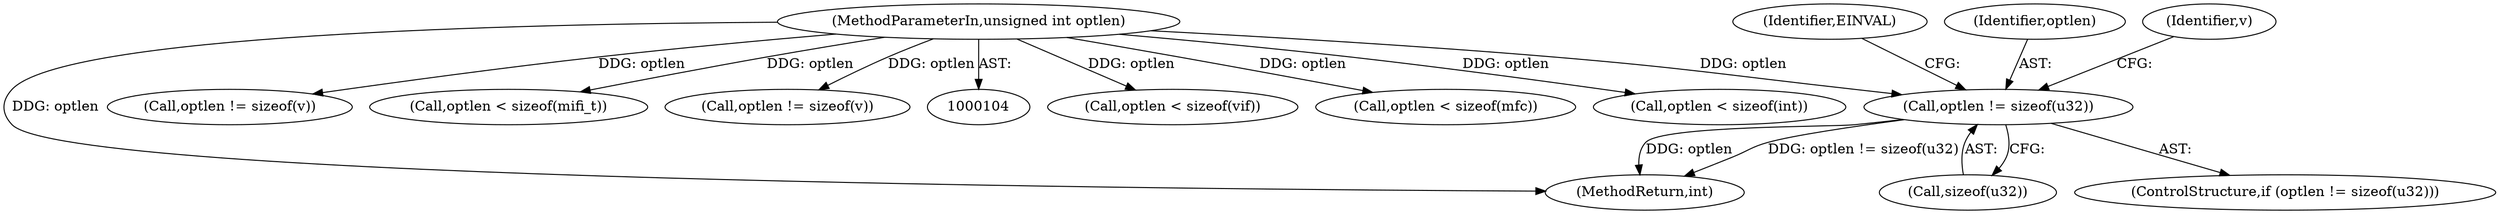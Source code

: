 digraph "0_linux_99253eb750fda6a644d5188fb26c43bad8d5a745_0@API" {
"1000408" [label="(Call,optlen != sizeof(u32))"];
"1000108" [label="(MethodParameterIn,unsigned int optlen)"];
"1000189" [label="(Call,optlen < sizeof(vif))"];
"1000408" [label="(Call,optlen != sizeof(u32))"];
"1000414" [label="(Identifier,EINVAL)"];
"1000269" [label="(Call,optlen < sizeof(mfc))"];
"1000172" [label="(Call,optlen < sizeof(int))"];
"1000410" [label="(Call,sizeof(u32))"];
"1000470" [label="(MethodReturn,int)"];
"1000407" [label="(ControlStructure,if (optlen != sizeof(u32)))"];
"1000359" [label="(Call,optlen != sizeof(v))"];
"1000233" [label="(Call,optlen < sizeof(mifi_t))"];
"1000409" [label="(Identifier,optlen)"];
"1000108" [label="(MethodParameterIn,unsigned int optlen)"];
"1000332" [label="(Call,optlen != sizeof(v))"];
"1000417" [label="(Identifier,v)"];
"1000408" -> "1000407"  [label="AST: "];
"1000408" -> "1000410"  [label="CFG: "];
"1000409" -> "1000408"  [label="AST: "];
"1000410" -> "1000408"  [label="AST: "];
"1000414" -> "1000408"  [label="CFG: "];
"1000417" -> "1000408"  [label="CFG: "];
"1000408" -> "1000470"  [label="DDG: optlen"];
"1000408" -> "1000470"  [label="DDG: optlen != sizeof(u32)"];
"1000108" -> "1000408"  [label="DDG: optlen"];
"1000108" -> "1000104"  [label="AST: "];
"1000108" -> "1000470"  [label="DDG: optlen"];
"1000108" -> "1000172"  [label="DDG: optlen"];
"1000108" -> "1000189"  [label="DDG: optlen"];
"1000108" -> "1000233"  [label="DDG: optlen"];
"1000108" -> "1000269"  [label="DDG: optlen"];
"1000108" -> "1000332"  [label="DDG: optlen"];
"1000108" -> "1000359"  [label="DDG: optlen"];
}
